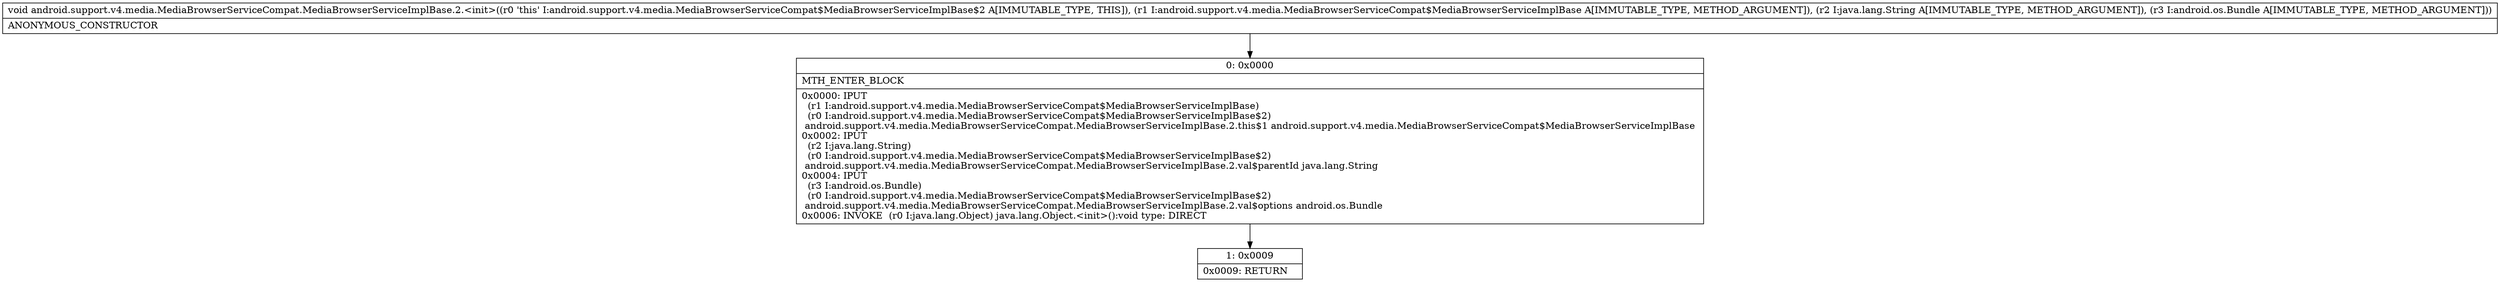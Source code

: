 digraph "CFG forandroid.support.v4.media.MediaBrowserServiceCompat.MediaBrowserServiceImplBase.2.\<init\>(Landroid\/support\/v4\/media\/MediaBrowserServiceCompat$MediaBrowserServiceImplBase;Ljava\/lang\/String;Landroid\/os\/Bundle;)V" {
Node_0 [shape=record,label="{0\:\ 0x0000|MTH_ENTER_BLOCK\l|0x0000: IPUT  \l  (r1 I:android.support.v4.media.MediaBrowserServiceCompat$MediaBrowserServiceImplBase)\l  (r0 I:android.support.v4.media.MediaBrowserServiceCompat$MediaBrowserServiceImplBase$2)\l android.support.v4.media.MediaBrowserServiceCompat.MediaBrowserServiceImplBase.2.this$1 android.support.v4.media.MediaBrowserServiceCompat$MediaBrowserServiceImplBase \l0x0002: IPUT  \l  (r2 I:java.lang.String)\l  (r0 I:android.support.v4.media.MediaBrowserServiceCompat$MediaBrowserServiceImplBase$2)\l android.support.v4.media.MediaBrowserServiceCompat.MediaBrowserServiceImplBase.2.val$parentId java.lang.String \l0x0004: IPUT  \l  (r3 I:android.os.Bundle)\l  (r0 I:android.support.v4.media.MediaBrowserServiceCompat$MediaBrowserServiceImplBase$2)\l android.support.v4.media.MediaBrowserServiceCompat.MediaBrowserServiceImplBase.2.val$options android.os.Bundle \l0x0006: INVOKE  (r0 I:java.lang.Object) java.lang.Object.\<init\>():void type: DIRECT \l}"];
Node_1 [shape=record,label="{1\:\ 0x0009|0x0009: RETURN   \l}"];
MethodNode[shape=record,label="{void android.support.v4.media.MediaBrowserServiceCompat.MediaBrowserServiceImplBase.2.\<init\>((r0 'this' I:android.support.v4.media.MediaBrowserServiceCompat$MediaBrowserServiceImplBase$2 A[IMMUTABLE_TYPE, THIS]), (r1 I:android.support.v4.media.MediaBrowserServiceCompat$MediaBrowserServiceImplBase A[IMMUTABLE_TYPE, METHOD_ARGUMENT]), (r2 I:java.lang.String A[IMMUTABLE_TYPE, METHOD_ARGUMENT]), (r3 I:android.os.Bundle A[IMMUTABLE_TYPE, METHOD_ARGUMENT]))  | ANONYMOUS_CONSTRUCTOR\l}"];
MethodNode -> Node_0;
Node_0 -> Node_1;
}

